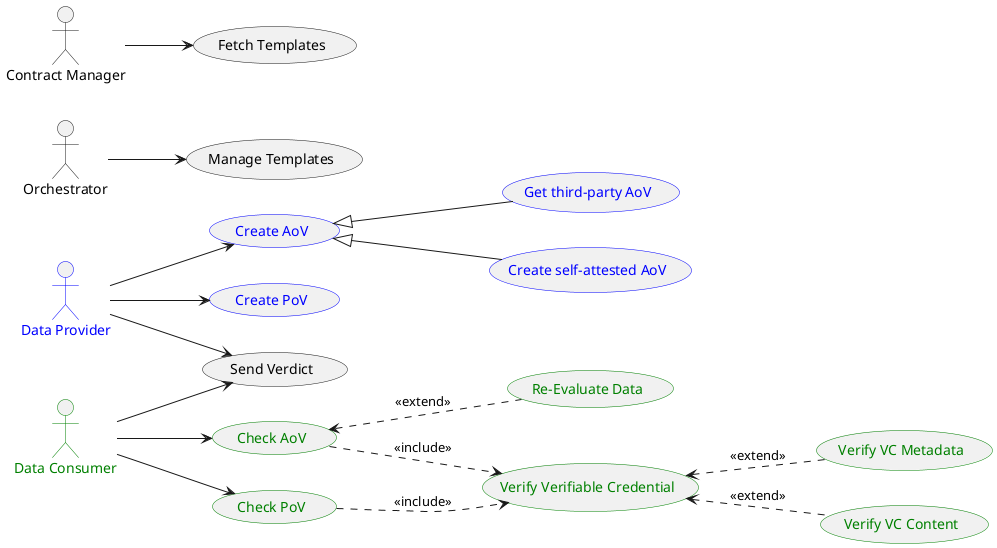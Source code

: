 @startuml

left to right direction

:Data Provider: as p #line:blue;text:blue
:Data Consumer:  as c #line:green;text:green
:Orchestrator: as o
:Contract Manager: as cm

(Manage Templates) as uc_manage
(Fetch Templates) as uc_templates
(Create AoV) as uc_aov #line:blue;text:blue
(Create PoV) as uc_pov #line:blue;text:blue
(Check AoV) as uc_aov_c #line:green;text:green
(Check PoV) as uc_pov_c #line:green;text:green
(Send Verdict) as uc_verdict

(Verify Verifiable Credential) as uc_verif #line:green;text:green
(Verify VC Metadata) as uc_verif_meta #line:green;text:green
(Verify VC Content) as uc_verif_cont #line:green;text:green

(Create self-attested AoV) as uc_aov_self #line:blue;text:blue
(Get third-party AoV) as uc_aov_3 #line:blue;text:blue

(Re-Evaluate Data) as uc_reev #line:green;text:green

uc_aov <|-- uc_aov_3
uc_aov <|-- uc_aov_self

o --> uc_manage

cm --> uc_templates

uc_aov_c ..> uc_verif : <<include>>
uc_pov_c ..> uc_verif : <<include>>

uc_verif <.. uc_verif_meta : <<extend>>
uc_verif <.. uc_verif_cont : <<extend>>

uc_aov_c <.. uc_reev : <<extend>>

p --> uc_aov
p --> uc_pov
c --> uc_aov_c
c --> uc_pov_c

p --> uc_verdict
c --> uc_verdict

@enduml

